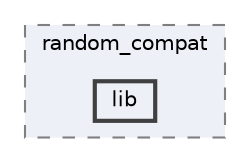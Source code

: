 digraph "plugins/learndash-certificate-builder/vendor/paragonie/random_compat/lib"
{
 // LATEX_PDF_SIZE
  bgcolor="transparent";
  edge [fontname=Helvetica,fontsize=10,labelfontname=Helvetica,labelfontsize=10];
  node [fontname=Helvetica,fontsize=10,shape=box,height=0.2,width=0.4];
  compound=true
  subgraph clusterdir_f2847b87f51a41186b5f41fb9d115bb5 {
    graph [ bgcolor="#edf0f7", pencolor="grey50", label="random_compat", fontname=Helvetica,fontsize=10 style="filled,dashed", URL="dir_f2847b87f51a41186b5f41fb9d115bb5.html",tooltip=""]
  dir_995338164282c3adc49dbe9d3adf6704 [label="lib", fillcolor="#edf0f7", color="grey25", style="filled,bold", URL="dir_995338164282c3adc49dbe9d3adf6704.html",tooltip=""];
  }
}
